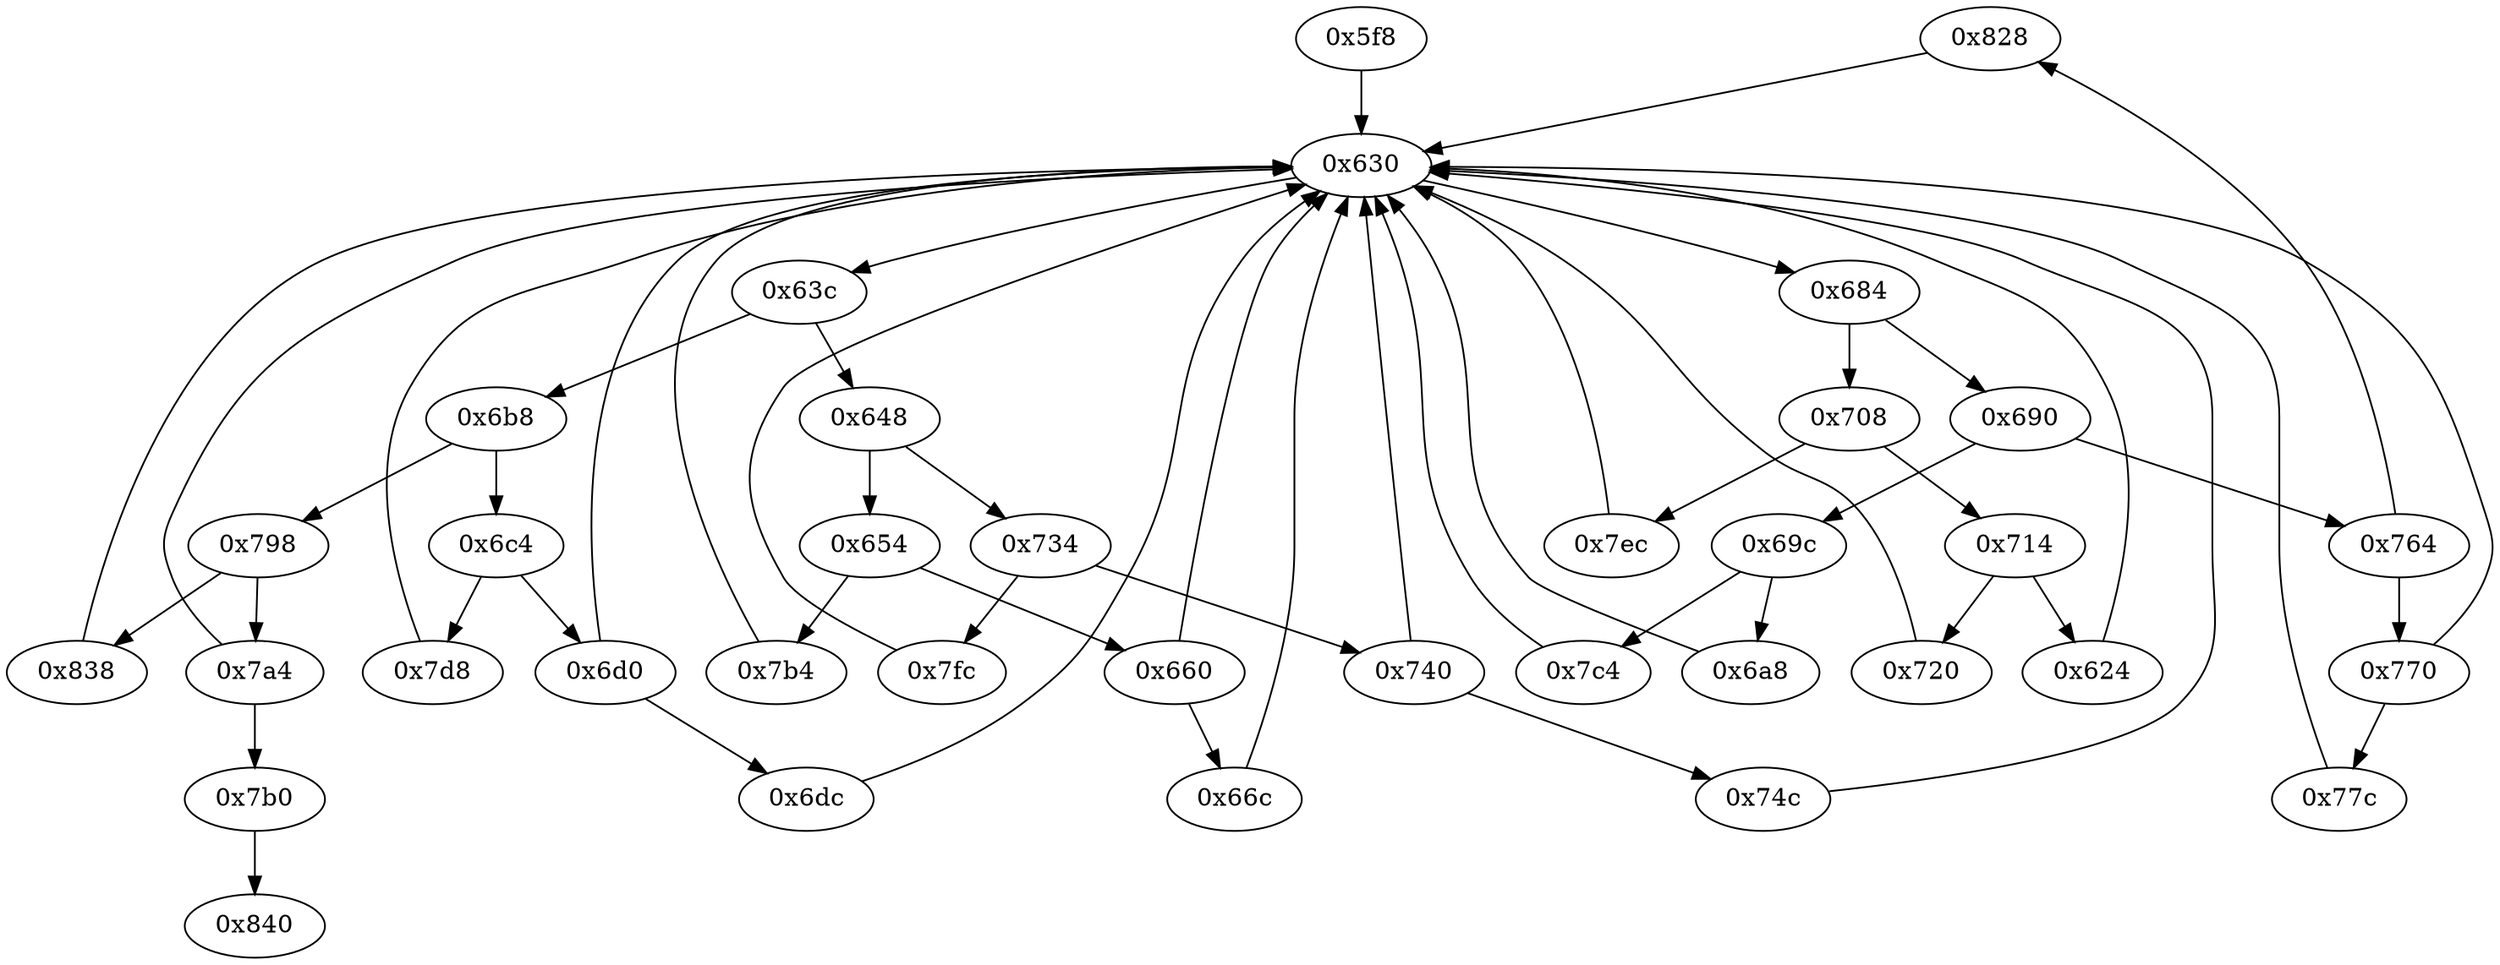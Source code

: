 strict digraph "" {
	"0x828"	 [opcode="[u'ldr', u'ldr', u'mov', u'b']"];
	"0x630"	 [opcode="[u'ldr', u'cmp', u'b']"];
	"0x828" -> "0x630";
	"0x7fc"	 [opcode="[u'str', u'str', u'ldr', u'ldr', u'ldrb', u'ldr', u'ldr', u'ldr', u'cmp', u'mov', u'b']"];
	"0x7fc" -> "0x630";
	"0x6dc"	 [opcode="[u'str', u'str', u'ldr', u'ldrb', u'strb', u'ldr', u'ldr', u'ldrb', u'cmp', u'mov', u'b']"];
	"0x6dc" -> "0x630";
	"0x7a4"	 [opcode="[u'ldr', u'cmp', u'b']"];
	"0x7a4" -> "0x630";
	"0x7b0"	 [opcode="[u'b']"];
	"0x7a4" -> "0x7b0";
	"0x7c4"	 [opcode="[u'ldr', u'add', u'str', u'ldr', u'b']"];
	"0x7c4" -> "0x630";
	"0x6a8"	 [opcode="[u'ldr', u'cmp', u'ldr', u'b']"];
	"0x6a8" -> "0x630";
	"0x740"	 [opcode="[u'ldr', u'cmp', u'b']"];
	"0x74c"	 [opcode="[u'ldr', u'ldr', u'add', u'str', u'ldr', u'b']"];
	"0x740" -> "0x74c";
	"0x740" -> "0x630";
	"0x69c"	 [opcode="[u'ldr', u'cmp', u'b']"];
	"0x69c" -> "0x7c4";
	"0x69c" -> "0x6a8";
	"0x714"	 [opcode="[u'ldr', u'cmp', u'b']"];
	"0x720"	 [opcode="[u'ldr', u'mov', u'bl', u'ldr', u'b']"];
	"0x714" -> "0x720";
	"0x624"	 [opcode="[u'ldr', u'cmp', u'ldr']"];
	"0x714" -> "0x624";
	"0x840"	 [opcode="[u'mov', u'sub', u'pop']"];
	"0x6c4"	 [opcode="[u'ldr', u'cmp', u'b']"];
	"0x6d0"	 [opcode="[u'ldr', u'cmp', u'b']"];
	"0x6c4" -> "0x6d0";
	"0x7d8"	 [opcode="[u'ldr', u'ldr', u'add', u'mov', u'b']"];
	"0x6c4" -> "0x7d8";
	"0x734"	 [opcode="[u'ldr', u'cmp', u'b']"];
	"0x734" -> "0x7fc";
	"0x734" -> "0x740";
	"0x654"	 [opcode="[u'ldr', u'cmp', u'b']"];
	"0x7b4"	 [opcode="[u'ldr', u'str', u'ldr', u'b']"];
	"0x654" -> "0x7b4";
	"0x660"	 [opcode="[u'ldr', u'cmp', u'b']"];
	"0x654" -> "0x660";
	"0x74c" -> "0x630";
	"0x66c"	 [opcode="[u'ldrb', u'ldr', u'add', u'str', u'ldr', u'b']"];
	"0x66c" -> "0x630";
	"0x770"	 [opcode="[u'ldr', u'cmp', u'b']"];
	"0x770" -> "0x630";
	"0x77c"	 [opcode="[u'ldr', u'mov', u'mov', u'ldr', u'str', u'mov', u'b']"];
	"0x770" -> "0x77c";
	"0x63c"	 [opcode="[u'ldr', u'cmp', u'b']"];
	"0x630" -> "0x63c";
	"0x684"	 [opcode="[u'ldr', u'cmp', u'b']"];
	"0x630" -> "0x684";
	"0x798"	 [opcode="[u'ldr', u'cmp', u'b']"];
	"0x798" -> "0x7a4";
	"0x838"	 [opcode="[u'ldr', u'b']"];
	"0x798" -> "0x838";
	"0x690"	 [opcode="[u'ldr', u'cmp', u'b']"];
	"0x690" -> "0x69c";
	"0x764"	 [opcode="[u'ldr', u'cmp', u'b']"];
	"0x690" -> "0x764";
	"0x7b0" -> "0x840";
	"0x7b4" -> "0x630";
	"0x6d0" -> "0x6dc";
	"0x6d0" -> "0x630";
	"0x764" -> "0x828";
	"0x764" -> "0x770";
	"0x660" -> "0x66c";
	"0x660" -> "0x630";
	"0x838" -> "0x630";
	"0x6b8"	 [opcode="[u'ldr', u'cmp', u'b']"];
	"0x6b8" -> "0x6c4";
	"0x6b8" -> "0x798";
	"0x7d8" -> "0x630";
	"0x648"	 [opcode="[u'ldr', u'cmp', u'b']"];
	"0x648" -> "0x734";
	"0x648" -> "0x654";
	"0x720" -> "0x630";
	"0x708"	 [opcode="[u'ldr', u'cmp', u'b']"];
	"0x708" -> "0x714";
	"0x7ec"	 [opcode="[u'ldr', u'ldr', u'mov', u'b']"];
	"0x708" -> "0x7ec";
	"0x63c" -> "0x6b8";
	"0x63c" -> "0x648";
	"0x77c" -> "0x630";
	"0x684" -> "0x690";
	"0x684" -> "0x708";
	"0x5f8"	 [opcode="[u'push', u'add', u'sub', u'add', u'ldr', u'str', u'ldr', u'ldr', u'ldr', u'add', u'b']"];
	"0x5f8" -> "0x630";
	"0x624" -> "0x630";
	"0x7ec" -> "0x630";
}
